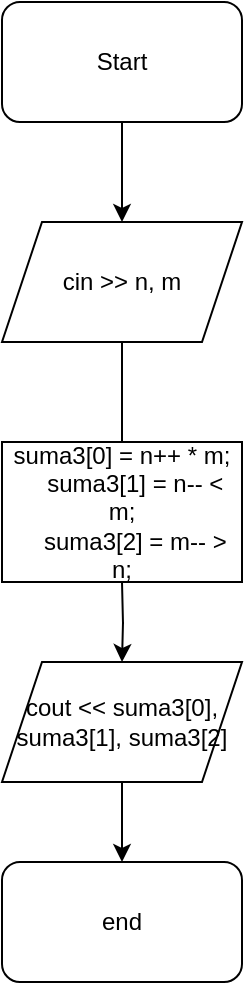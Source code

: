 <mxfile version="22.0.3" type="device">
  <diagram name="Сторінка-1" id="16uNBMUPMNt3LODtoYmI">
    <mxGraphModel dx="1036" dy="606" grid="1" gridSize="10" guides="1" tooltips="1" connect="1" arrows="1" fold="1" page="1" pageScale="1" pageWidth="827" pageHeight="1169" math="0" shadow="0">
      <root>
        <mxCell id="0" />
        <mxCell id="1" parent="0" />
        <mxCell id="tfUgb17soO2Li63GGgPO-3" style="edgeStyle=orthogonalEdgeStyle;rounded=0;orthogonalLoop=1;jettySize=auto;html=1;exitX=0.5;exitY=1;exitDx=0;exitDy=0;entryX=0.5;entryY=0;entryDx=0;entryDy=0;" edge="1" parent="1" source="tfUgb17soO2Li63GGgPO-1">
          <mxGeometry relative="1" as="geometry">
            <mxPoint x="330" y="250" as="targetPoint" />
          </mxGeometry>
        </mxCell>
        <mxCell id="tfUgb17soO2Li63GGgPO-1" value="Start" style="rounded=1;whiteSpace=wrap;html=1;" vertex="1" parent="1">
          <mxGeometry x="270" y="140" width="120" height="60" as="geometry" />
        </mxCell>
        <mxCell id="tfUgb17soO2Li63GGgPO-6" value="" style="edgeStyle=orthogonalEdgeStyle;rounded=0;orthogonalLoop=1;jettySize=auto;html=1;" edge="1" parent="1">
          <mxGeometry relative="1" as="geometry">
            <mxPoint x="330" y="310" as="sourcePoint" />
            <mxPoint x="330" y="370" as="targetPoint" />
          </mxGeometry>
        </mxCell>
        <mxCell id="tfUgb17soO2Li63GGgPO-9" style="edgeStyle=orthogonalEdgeStyle;rounded=0;orthogonalLoop=1;jettySize=auto;html=1;exitX=0.5;exitY=1;exitDx=0;exitDy=0;entryX=0.5;entryY=0;entryDx=0;entryDy=0;" edge="1" parent="1">
          <mxGeometry relative="1" as="geometry">
            <mxPoint x="330" y="430" as="sourcePoint" />
            <mxPoint x="330" y="470" as="targetPoint" />
          </mxGeometry>
        </mxCell>
        <mxCell id="tfUgb17soO2Li63GGgPO-12" value="" style="edgeStyle=orthogonalEdgeStyle;rounded=0;orthogonalLoop=1;jettySize=auto;html=1;" edge="1" parent="1" source="tfUgb17soO2Li63GGgPO-10" target="tfUgb17soO2Li63GGgPO-11">
          <mxGeometry relative="1" as="geometry" />
        </mxCell>
        <mxCell id="tfUgb17soO2Li63GGgPO-10" value="cout &amp;lt;&amp;lt; suma3[0], suma3[1], suma3[2]" style="shape=parallelogram;perimeter=parallelogramPerimeter;whiteSpace=wrap;html=1;fixedSize=1;" vertex="1" parent="1">
          <mxGeometry x="270" y="470" width="120" height="60" as="geometry" />
        </mxCell>
        <mxCell id="tfUgb17soO2Li63GGgPO-11" value="end" style="rounded=1;whiteSpace=wrap;html=1;" vertex="1" parent="1">
          <mxGeometry x="270" y="570" width="120" height="60" as="geometry" />
        </mxCell>
        <mxCell id="tfUgb17soO2Li63GGgPO-14" value="cin &amp;gt;&amp;gt; n, m" style="shape=parallelogram;perimeter=parallelogramPerimeter;whiteSpace=wrap;html=1;fixedSize=1;" vertex="1" parent="1">
          <mxGeometry x="270" y="250" width="120" height="60" as="geometry" />
        </mxCell>
        <mxCell id="tfUgb17soO2Li63GGgPO-15" value="&lt;div&gt;suma3[0] = n++ * m;&lt;/div&gt;&lt;div&gt;&amp;nbsp; &amp;nbsp; suma3[1] = n-- &amp;lt; m;&lt;/div&gt;&lt;div&gt;&amp;nbsp; &amp;nbsp; suma3[2] = m-- &amp;gt; n;&lt;/div&gt;" style="rounded=0;whiteSpace=wrap;html=1;" vertex="1" parent="1">
          <mxGeometry x="270" y="360" width="120" height="70" as="geometry" />
        </mxCell>
      </root>
    </mxGraphModel>
  </diagram>
</mxfile>
